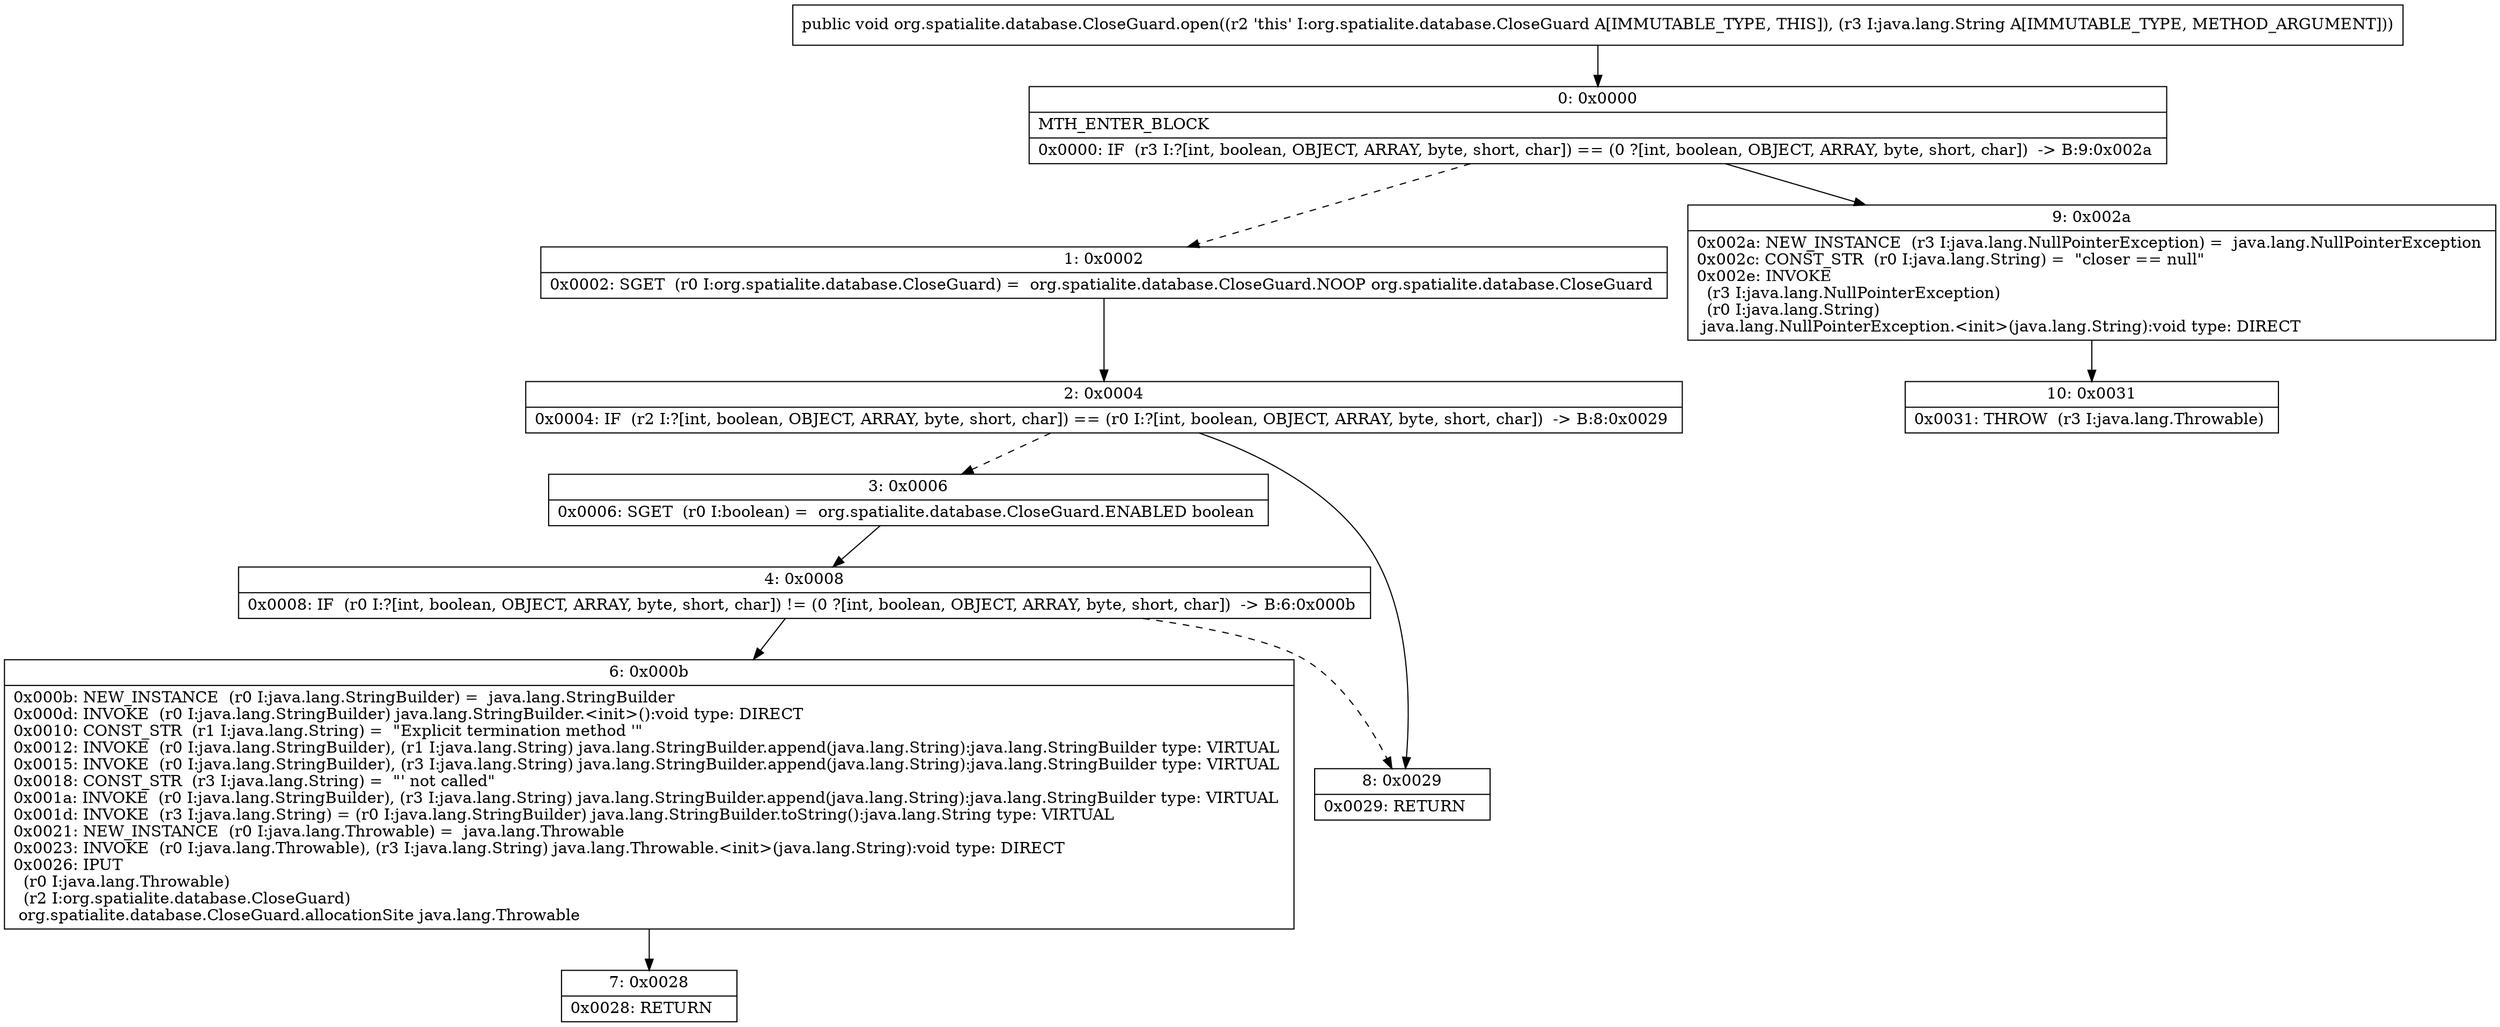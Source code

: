 digraph "CFG fororg.spatialite.database.CloseGuard.open(Ljava\/lang\/String;)V" {
Node_0 [shape=record,label="{0\:\ 0x0000|MTH_ENTER_BLOCK\l|0x0000: IF  (r3 I:?[int, boolean, OBJECT, ARRAY, byte, short, char]) == (0 ?[int, boolean, OBJECT, ARRAY, byte, short, char])  \-\> B:9:0x002a \l}"];
Node_1 [shape=record,label="{1\:\ 0x0002|0x0002: SGET  (r0 I:org.spatialite.database.CloseGuard) =  org.spatialite.database.CloseGuard.NOOP org.spatialite.database.CloseGuard \l}"];
Node_2 [shape=record,label="{2\:\ 0x0004|0x0004: IF  (r2 I:?[int, boolean, OBJECT, ARRAY, byte, short, char]) == (r0 I:?[int, boolean, OBJECT, ARRAY, byte, short, char])  \-\> B:8:0x0029 \l}"];
Node_3 [shape=record,label="{3\:\ 0x0006|0x0006: SGET  (r0 I:boolean) =  org.spatialite.database.CloseGuard.ENABLED boolean \l}"];
Node_4 [shape=record,label="{4\:\ 0x0008|0x0008: IF  (r0 I:?[int, boolean, OBJECT, ARRAY, byte, short, char]) != (0 ?[int, boolean, OBJECT, ARRAY, byte, short, char])  \-\> B:6:0x000b \l}"];
Node_6 [shape=record,label="{6\:\ 0x000b|0x000b: NEW_INSTANCE  (r0 I:java.lang.StringBuilder) =  java.lang.StringBuilder \l0x000d: INVOKE  (r0 I:java.lang.StringBuilder) java.lang.StringBuilder.\<init\>():void type: DIRECT \l0x0010: CONST_STR  (r1 I:java.lang.String) =  \"Explicit termination method '\" \l0x0012: INVOKE  (r0 I:java.lang.StringBuilder), (r1 I:java.lang.String) java.lang.StringBuilder.append(java.lang.String):java.lang.StringBuilder type: VIRTUAL \l0x0015: INVOKE  (r0 I:java.lang.StringBuilder), (r3 I:java.lang.String) java.lang.StringBuilder.append(java.lang.String):java.lang.StringBuilder type: VIRTUAL \l0x0018: CONST_STR  (r3 I:java.lang.String) =  \"' not called\" \l0x001a: INVOKE  (r0 I:java.lang.StringBuilder), (r3 I:java.lang.String) java.lang.StringBuilder.append(java.lang.String):java.lang.StringBuilder type: VIRTUAL \l0x001d: INVOKE  (r3 I:java.lang.String) = (r0 I:java.lang.StringBuilder) java.lang.StringBuilder.toString():java.lang.String type: VIRTUAL \l0x0021: NEW_INSTANCE  (r0 I:java.lang.Throwable) =  java.lang.Throwable \l0x0023: INVOKE  (r0 I:java.lang.Throwable), (r3 I:java.lang.String) java.lang.Throwable.\<init\>(java.lang.String):void type: DIRECT \l0x0026: IPUT  \l  (r0 I:java.lang.Throwable)\l  (r2 I:org.spatialite.database.CloseGuard)\l org.spatialite.database.CloseGuard.allocationSite java.lang.Throwable \l}"];
Node_7 [shape=record,label="{7\:\ 0x0028|0x0028: RETURN   \l}"];
Node_8 [shape=record,label="{8\:\ 0x0029|0x0029: RETURN   \l}"];
Node_9 [shape=record,label="{9\:\ 0x002a|0x002a: NEW_INSTANCE  (r3 I:java.lang.NullPointerException) =  java.lang.NullPointerException \l0x002c: CONST_STR  (r0 I:java.lang.String) =  \"closer == null\" \l0x002e: INVOKE  \l  (r3 I:java.lang.NullPointerException)\l  (r0 I:java.lang.String)\l java.lang.NullPointerException.\<init\>(java.lang.String):void type: DIRECT \l}"];
Node_10 [shape=record,label="{10\:\ 0x0031|0x0031: THROW  (r3 I:java.lang.Throwable) \l}"];
MethodNode[shape=record,label="{public void org.spatialite.database.CloseGuard.open((r2 'this' I:org.spatialite.database.CloseGuard A[IMMUTABLE_TYPE, THIS]), (r3 I:java.lang.String A[IMMUTABLE_TYPE, METHOD_ARGUMENT])) }"];
MethodNode -> Node_0;
Node_0 -> Node_1[style=dashed];
Node_0 -> Node_9;
Node_1 -> Node_2;
Node_2 -> Node_3[style=dashed];
Node_2 -> Node_8;
Node_3 -> Node_4;
Node_4 -> Node_6;
Node_4 -> Node_8[style=dashed];
Node_6 -> Node_7;
Node_9 -> Node_10;
}

